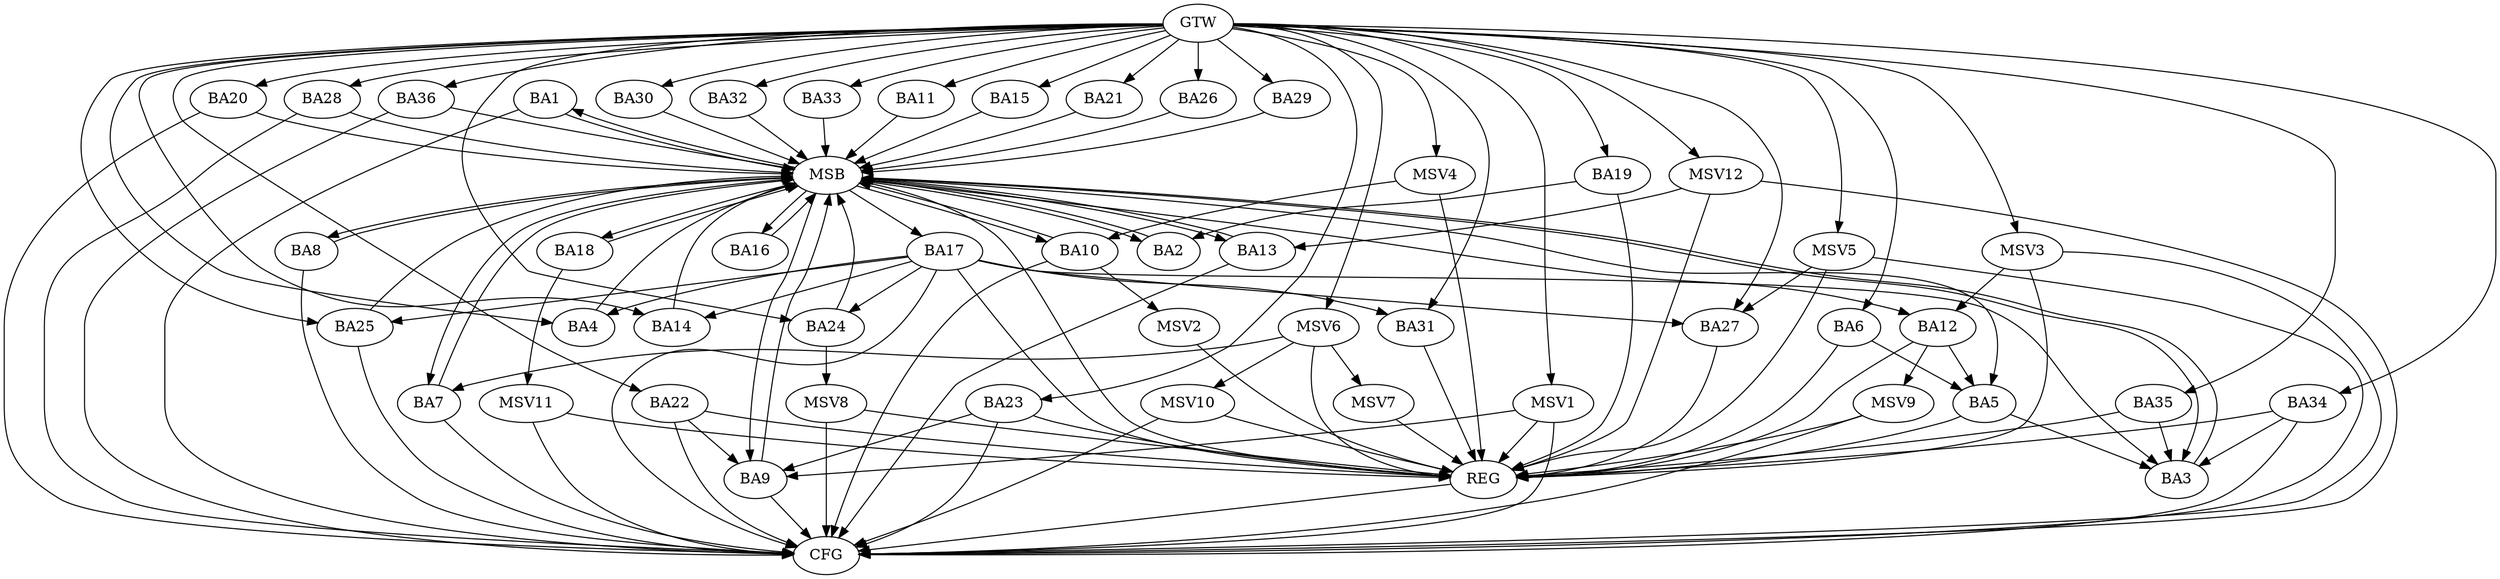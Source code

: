 strict digraph G {
  BA1 [ label="BA1" ];
  BA2 [ label="BA2" ];
  BA3 [ label="BA3" ];
  BA4 [ label="BA4" ];
  BA5 [ label="BA5" ];
  BA6 [ label="BA6" ];
  BA7 [ label="BA7" ];
  BA8 [ label="BA8" ];
  BA9 [ label="BA9" ];
  BA10 [ label="BA10" ];
  BA11 [ label="BA11" ];
  BA12 [ label="BA12" ];
  BA13 [ label="BA13" ];
  BA14 [ label="BA14" ];
  BA15 [ label="BA15" ];
  BA16 [ label="BA16" ];
  BA17 [ label="BA17" ];
  BA18 [ label="BA18" ];
  BA19 [ label="BA19" ];
  BA20 [ label="BA20" ];
  BA21 [ label="BA21" ];
  BA22 [ label="BA22" ];
  BA23 [ label="BA23" ];
  BA24 [ label="BA24" ];
  BA25 [ label="BA25" ];
  BA26 [ label="BA26" ];
  BA27 [ label="BA27" ];
  BA28 [ label="BA28" ];
  BA29 [ label="BA29" ];
  BA30 [ label="BA30" ];
  BA31 [ label="BA31" ];
  BA32 [ label="BA32" ];
  BA33 [ label="BA33" ];
  BA34 [ label="BA34" ];
  BA35 [ label="BA35" ];
  BA36 [ label="BA36" ];
  GTW [ label="GTW" ];
  REG [ label="REG" ];
  MSB [ label="MSB" ];
  CFG [ label="CFG" ];
  MSV1 [ label="MSV1" ];
  MSV2 [ label="MSV2" ];
  MSV3 [ label="MSV3" ];
  MSV4 [ label="MSV4" ];
  MSV5 [ label="MSV5" ];
  MSV6 [ label="MSV6" ];
  MSV7 [ label="MSV7" ];
  MSV8 [ label="MSV8" ];
  MSV9 [ label="MSV9" ];
  MSV10 [ label="MSV10" ];
  MSV11 [ label="MSV11" ];
  MSV12 [ label="MSV12" ];
  BA5 -> BA3;
  BA6 -> BA5;
  BA12 -> BA5;
  BA17 -> BA3;
  BA19 -> BA2;
  BA22 -> BA9;
  BA23 -> BA9;
  BA34 -> BA3;
  BA35 -> BA3;
  GTW -> BA4;
  GTW -> BA6;
  GTW -> BA11;
  GTW -> BA14;
  GTW -> BA15;
  GTW -> BA19;
  GTW -> BA20;
  GTW -> BA21;
  GTW -> BA22;
  GTW -> BA23;
  GTW -> BA24;
  GTW -> BA25;
  GTW -> BA26;
  GTW -> BA27;
  GTW -> BA28;
  GTW -> BA29;
  GTW -> BA30;
  GTW -> BA31;
  GTW -> BA32;
  GTW -> BA33;
  GTW -> BA34;
  GTW -> BA35;
  GTW -> BA36;
  BA5 -> REG;
  BA6 -> REG;
  BA12 -> REG;
  BA17 -> REG;
  BA19 -> REG;
  BA22 -> REG;
  BA23 -> REG;
  BA27 -> REG;
  BA31 -> REG;
  BA34 -> REG;
  BA35 -> REG;
  BA1 -> MSB;
  MSB -> BA2;
  MSB -> REG;
  BA2 -> MSB;
  MSB -> BA1;
  BA3 -> MSB;
  BA4 -> MSB;
  MSB -> BA3;
  BA7 -> MSB;
  BA8 -> MSB;
  MSB -> BA7;
  BA9 -> MSB;
  BA10 -> MSB;
  MSB -> BA5;
  BA11 -> MSB;
  BA13 -> MSB;
  BA14 -> MSB;
  BA15 -> MSB;
  MSB -> BA10;
  BA16 -> MSB;
  MSB -> BA12;
  BA18 -> MSB;
  MSB -> BA13;
  BA20 -> MSB;
  MSB -> BA9;
  BA21 -> MSB;
  MSB -> BA8;
  BA24 -> MSB;
  BA25 -> MSB;
  BA26 -> MSB;
  MSB -> BA18;
  BA28 -> MSB;
  MSB -> BA17;
  BA29 -> MSB;
  BA30 -> MSB;
  BA32 -> MSB;
  BA33 -> MSB;
  BA36 -> MSB;
  MSB -> BA16;
  BA28 -> CFG;
  BA20 -> CFG;
  BA23 -> CFG;
  BA17 -> CFG;
  BA9 -> CFG;
  BA7 -> CFG;
  BA36 -> CFG;
  BA8 -> CFG;
  BA25 -> CFG;
  BA22 -> CFG;
  BA10 -> CFG;
  BA34 -> CFG;
  BA1 -> CFG;
  BA13 -> CFG;
  REG -> CFG;
  BA17 -> BA25;
  BA17 -> BA31;
  BA17 -> BA4;
  BA17 -> BA14;
  BA17 -> BA24;
  BA17 -> BA27;
  MSV1 -> BA9;
  GTW -> MSV1;
  MSV1 -> REG;
  MSV1 -> CFG;
  BA10 -> MSV2;
  MSV2 -> REG;
  MSV3 -> BA12;
  GTW -> MSV3;
  MSV3 -> REG;
  MSV3 -> CFG;
  MSV4 -> BA10;
  GTW -> MSV4;
  MSV4 -> REG;
  MSV5 -> BA27;
  GTW -> MSV5;
  MSV5 -> REG;
  MSV5 -> CFG;
  MSV6 -> BA7;
  GTW -> MSV6;
  MSV6 -> REG;
  MSV6 -> MSV7;
  MSV7 -> REG;
  BA24 -> MSV8;
  MSV8 -> REG;
  MSV8 -> CFG;
  BA12 -> MSV9;
  MSV9 -> REG;
  MSV9 -> CFG;
  MSV6 -> MSV10;
  MSV10 -> REG;
  MSV10 -> CFG;
  BA18 -> MSV11;
  MSV11 -> REG;
  MSV11 -> CFG;
  MSV12 -> BA13;
  GTW -> MSV12;
  MSV12 -> REG;
  MSV12 -> CFG;
}

